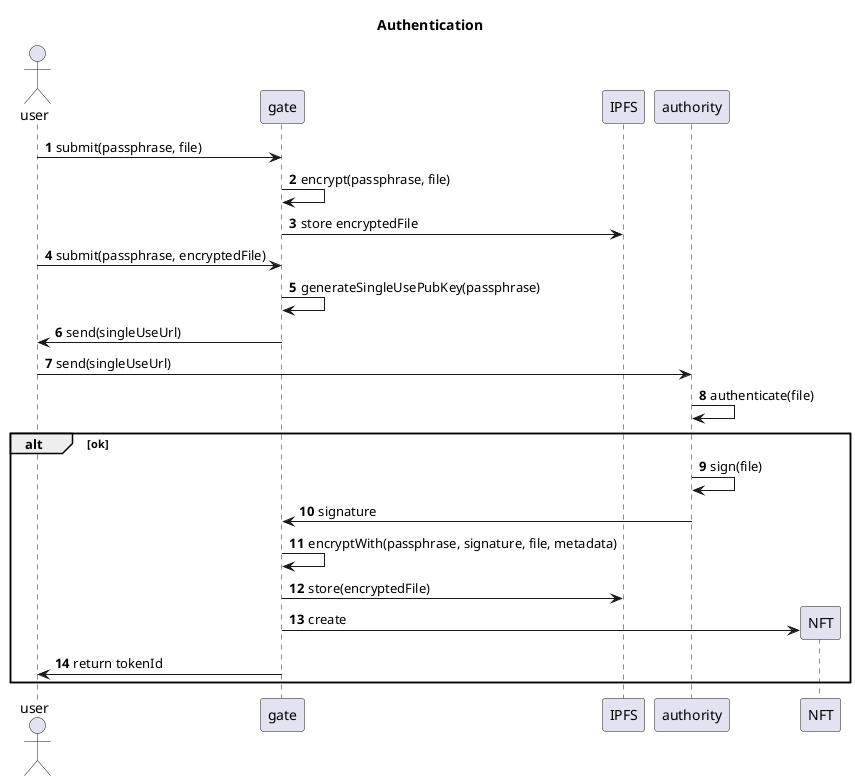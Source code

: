 @startuml
'https://plantuml.com/sequence-diagram

autonumber

title Authentication

actor user
participant gate
participant ipfs as "IPFS"
participant authority
participant NFT

user -> gate: submit(passphrase, file)
gate -> gate: encrypt(passphrase, file)
gate -> ipfs: store encryptedFile
user -> gate: submit(passphrase, encryptedFile)
gate -> gate: generateSingleUsePubKey(passphrase)
gate -> user: send(singleUseUrl)
user -> authority: send(singleUseUrl)
authority -> authority: authenticate(file)
alt ok
authority -> authority:sign(file)
gate <- authority: signature
gate -> gate: encryptWith(passphrase, signature, file, metadata)
gate -> ipfs: store(encryptedFile)
gate -> NFT **: create
gate -> user: return tokenId
end

@enduml
